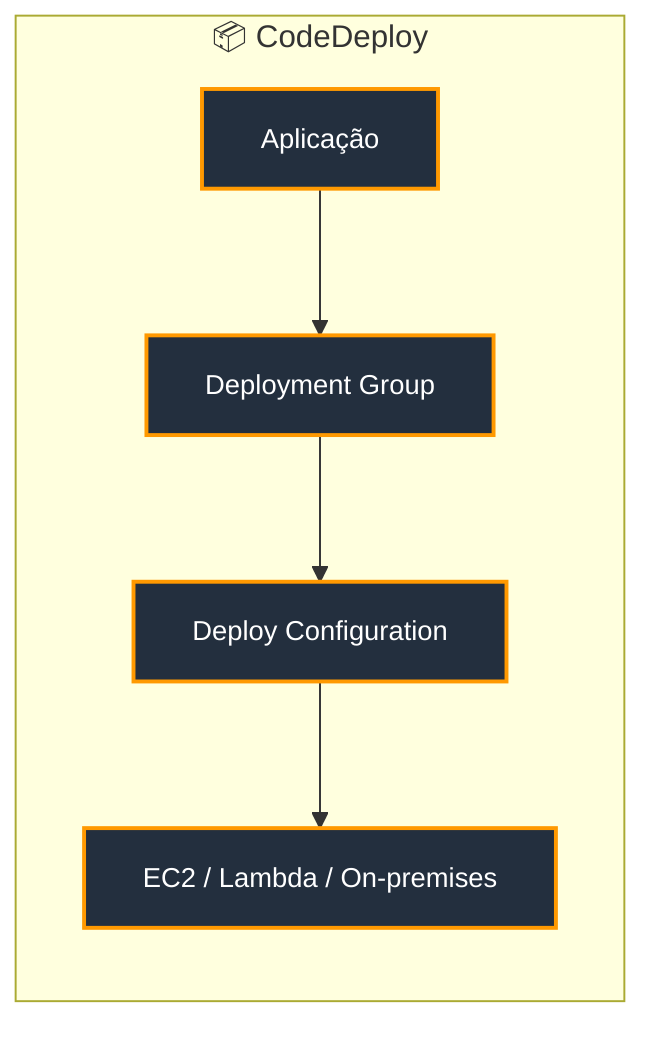 flowchart LR
    classDef awsNode fill:#232F3E,stroke:#F90,stroke-width:2px,color:#FFF,font-size:14px;
    classDef devNode fill:#FF9900,stroke:#333,stroke-width:2px,color:#000,font-size:14px;

    subgraph "📦 CodeDeploy"
        A[Aplicação]:::awsNode
        B[Deployment Group]:::awsNode
        C[Deploy Configuration]:::awsNode
        D[EC2 / Lambda / On-premises]:::awsNode
    end

    A --> B --> C --> D